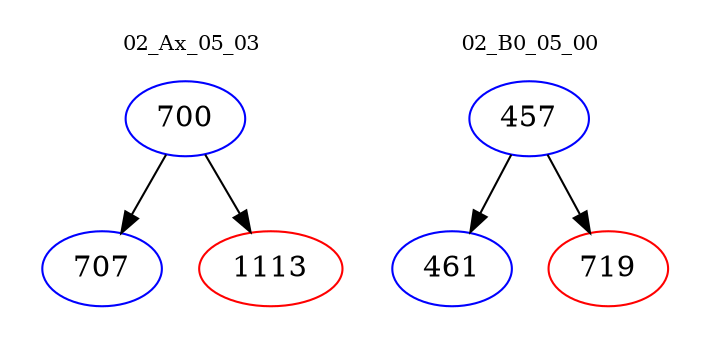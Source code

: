 digraph{
subgraph cluster_0 {
color = white
label = "02_Ax_05_03";
fontsize=10;
T0_700 [label="700", color="blue"]
T0_700 -> T0_707 [color="black"]
T0_707 [label="707", color="blue"]
T0_700 -> T0_1113 [color="black"]
T0_1113 [label="1113", color="red"]
}
subgraph cluster_1 {
color = white
label = "02_B0_05_00";
fontsize=10;
T1_457 [label="457", color="blue"]
T1_457 -> T1_461 [color="black"]
T1_461 [label="461", color="blue"]
T1_457 -> T1_719 [color="black"]
T1_719 [label="719", color="red"]
}
}

